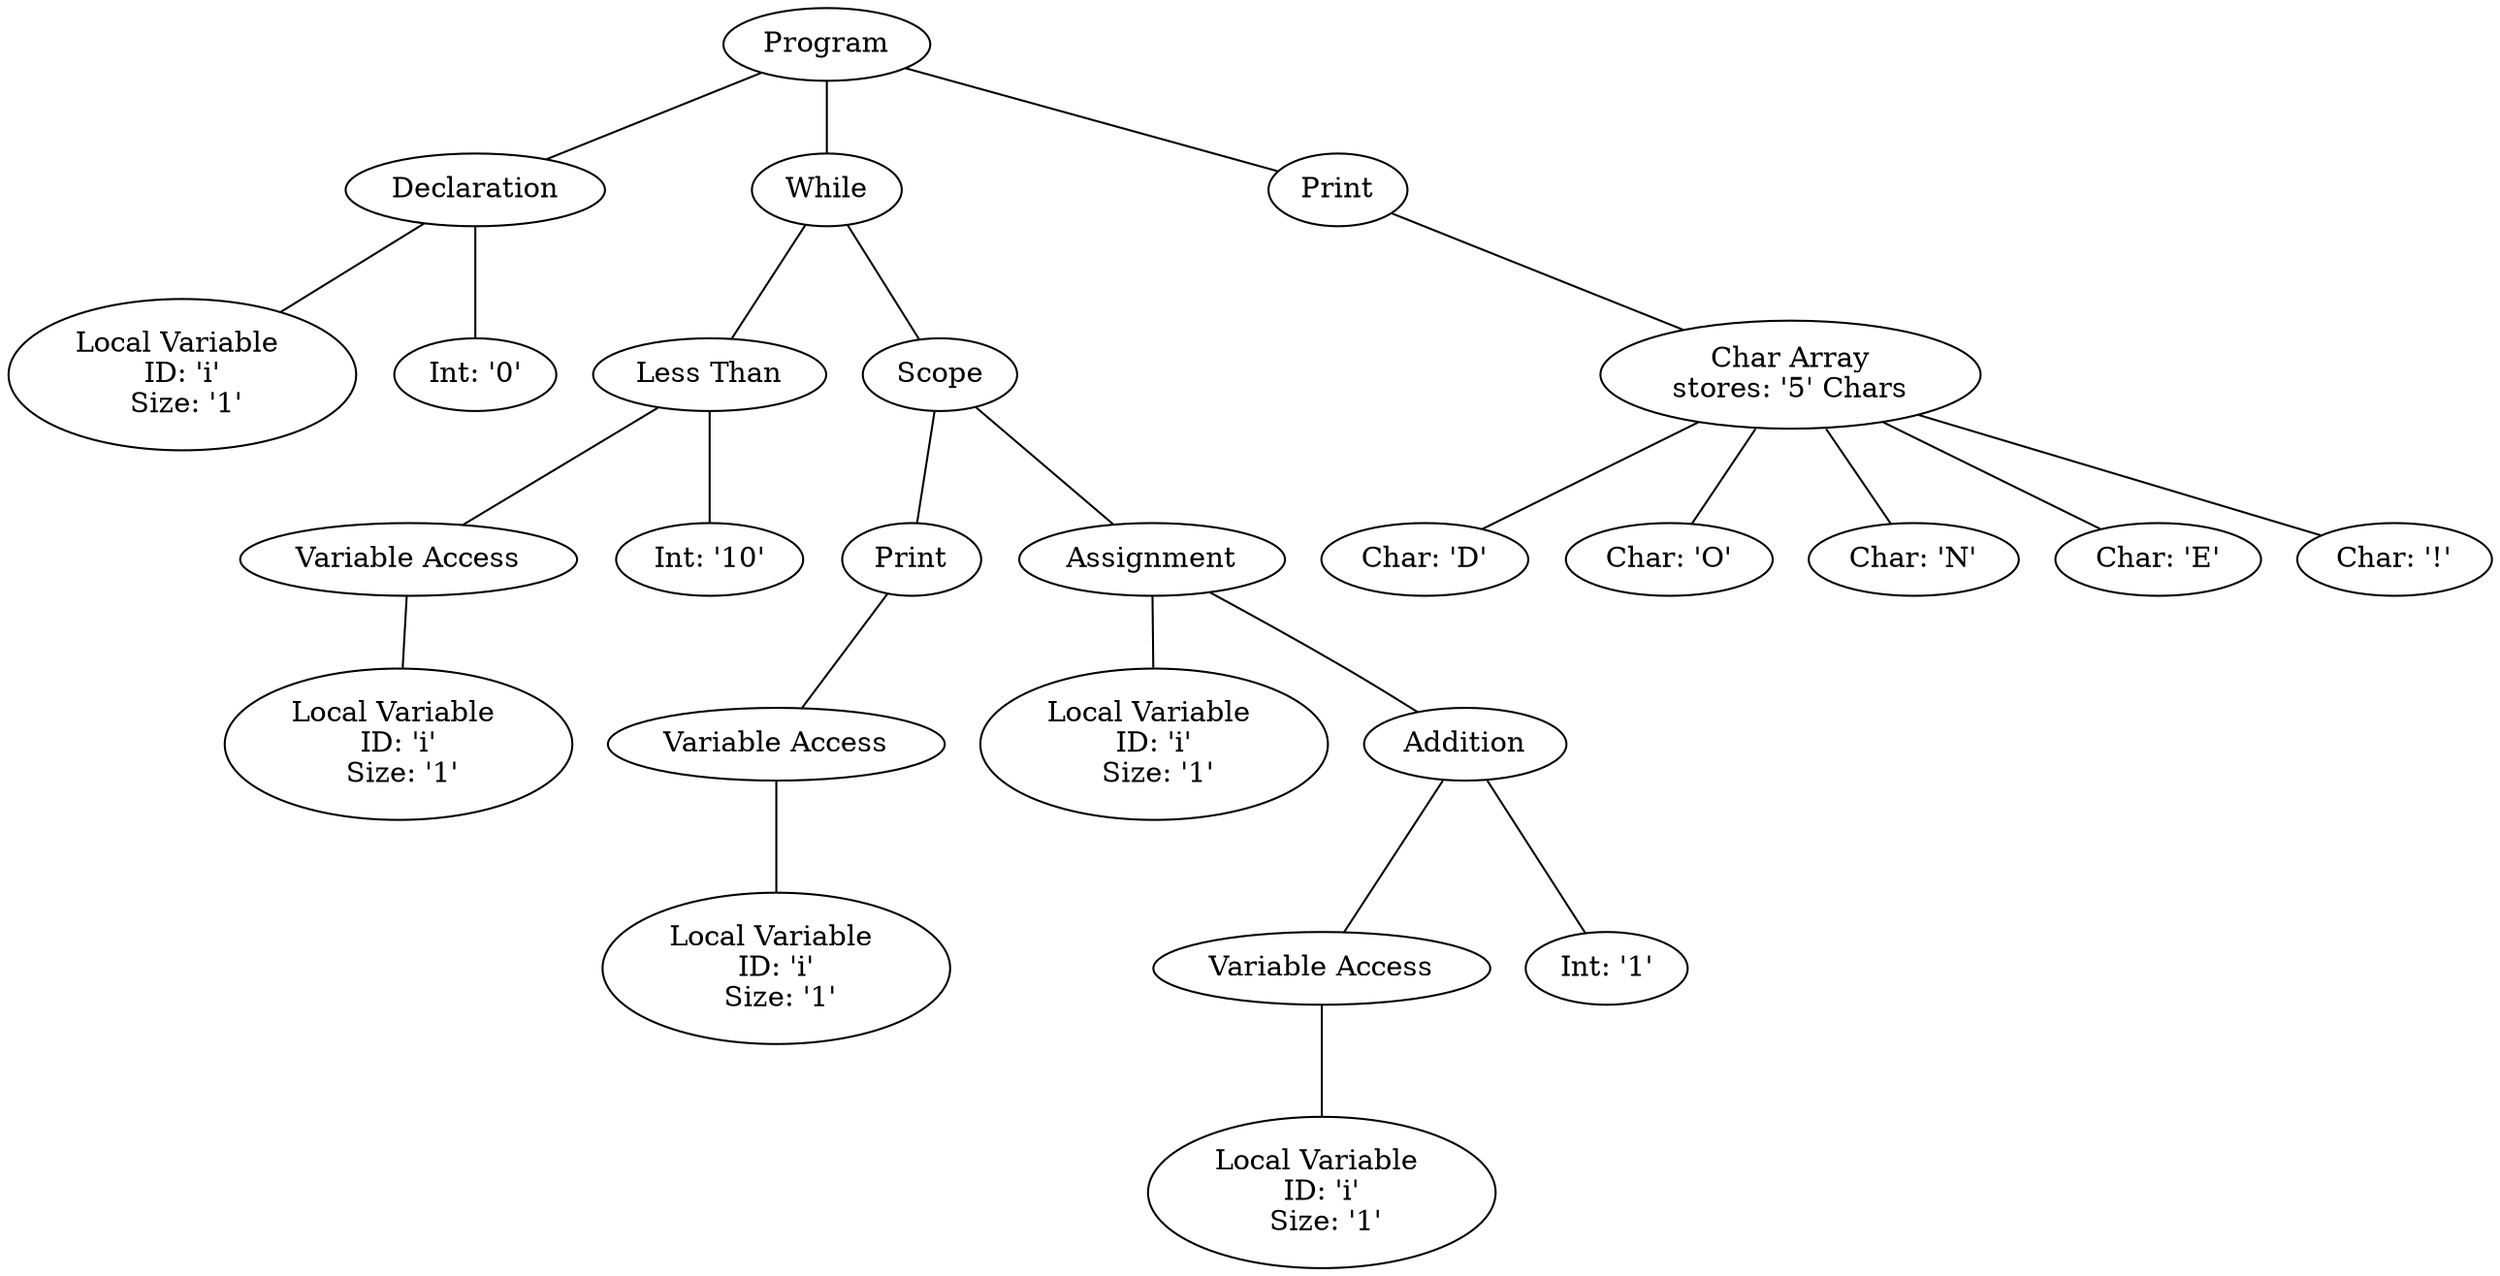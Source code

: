graph {
   NbwiWmwe [label=<Program>];
   ZjnscTLb [label=<Declaration>];
   VcfUDqIh [label=<While>];
   LnczVEZW [label=<Print>];
   fOBzGUuE [label=<Local Variable <br/>ID: 'i'<br/> Size: '1'>];
   FNoguKhR [label=<Int: '0'>];
   giXFNkTV [label=<Less Than>];
   MvFtWGhD [label=<Scope>];
   eoCtOlFV [label=<Char Array<br/>stores: '5' Chars>];
   PkNyfTbY [label=<Variable Access>];
   NNSwoukl [label=<Int: '10'>];
   lJrvCnoq [label=<Print>];
   QymXEwNZ [label=<Assignment>];
   hWuegpat [label=<Char: 'D'>];
   RIPnnGTH [label=<Char: 'O'>];
   hGWiVRuC [label=<Char: 'N'>];
   eyCQKFwt [label=<Char: 'E'>];
   sdbdMpdm [label=<Char: '!'>];
   dWjtroSz [label=<Local Variable <br/>ID: 'i'<br/> Size: '1'>];
   XPsRBRPv [label=<Variable Access>];
   cgtCXUBI [label=<Local Variable <br/>ID: 'i'<br/> Size: '1'>];
   vzGZWFfE [label=<Addition>];
   KvUoumPr [label=<Local Variable <br/>ID: 'i'<br/> Size: '1'>];
   vttbwQHc [label=<Variable Access>];
   qbBOGbKB [label=<Int: '1'>];
   wBYJzkOR [label=<Local Variable <br/>ID: 'i'<br/> Size: '1'>];
   
   { rank=same; NbwiWmwe  }
   { rank=same; ZjnscTLb VcfUDqIh LnczVEZW  }
   { rank=same; fOBzGUuE FNoguKhR giXFNkTV MvFtWGhD eoCtOlFV  }
   { rank=same; PkNyfTbY NNSwoukl lJrvCnoq QymXEwNZ hWuegpat RIPnnGTH hGWiVRuC eyCQKFwt sdbdMpdm  }
   { rank=same; dWjtroSz XPsRBRPv cgtCXUBI vzGZWFfE  }
   { rank=same; KvUoumPr vttbwQHc qbBOGbKB  }
   { rank=same; wBYJzkOR  }
   

   vttbwQHc -- wBYJzkOR
   VcfUDqIh -- giXFNkTV
   VcfUDqIh -- MvFtWGhD
   PkNyfTbY -- dWjtroSz
   eoCtOlFV -- hWuegpat
   eoCtOlFV -- RIPnnGTH
   eoCtOlFV -- hGWiVRuC
   eoCtOlFV -- eyCQKFwt
   eoCtOlFV -- sdbdMpdm
   ZjnscTLb -- fOBzGUuE
   ZjnscTLb -- FNoguKhR
   vzGZWFfE -- vttbwQHc
   vzGZWFfE -- qbBOGbKB
   LnczVEZW -- eoCtOlFV
   lJrvCnoq -- XPsRBRPv
   QymXEwNZ -- cgtCXUBI
   QymXEwNZ -- vzGZWFfE
   NbwiWmwe -- ZjnscTLb
   NbwiWmwe -- VcfUDqIh
   NbwiWmwe -- LnczVEZW
   XPsRBRPv -- KvUoumPr
   giXFNkTV -- PkNyfTbY
   giXFNkTV -- NNSwoukl
   MvFtWGhD -- lJrvCnoq
   MvFtWGhD -- QymXEwNZ
   
}
